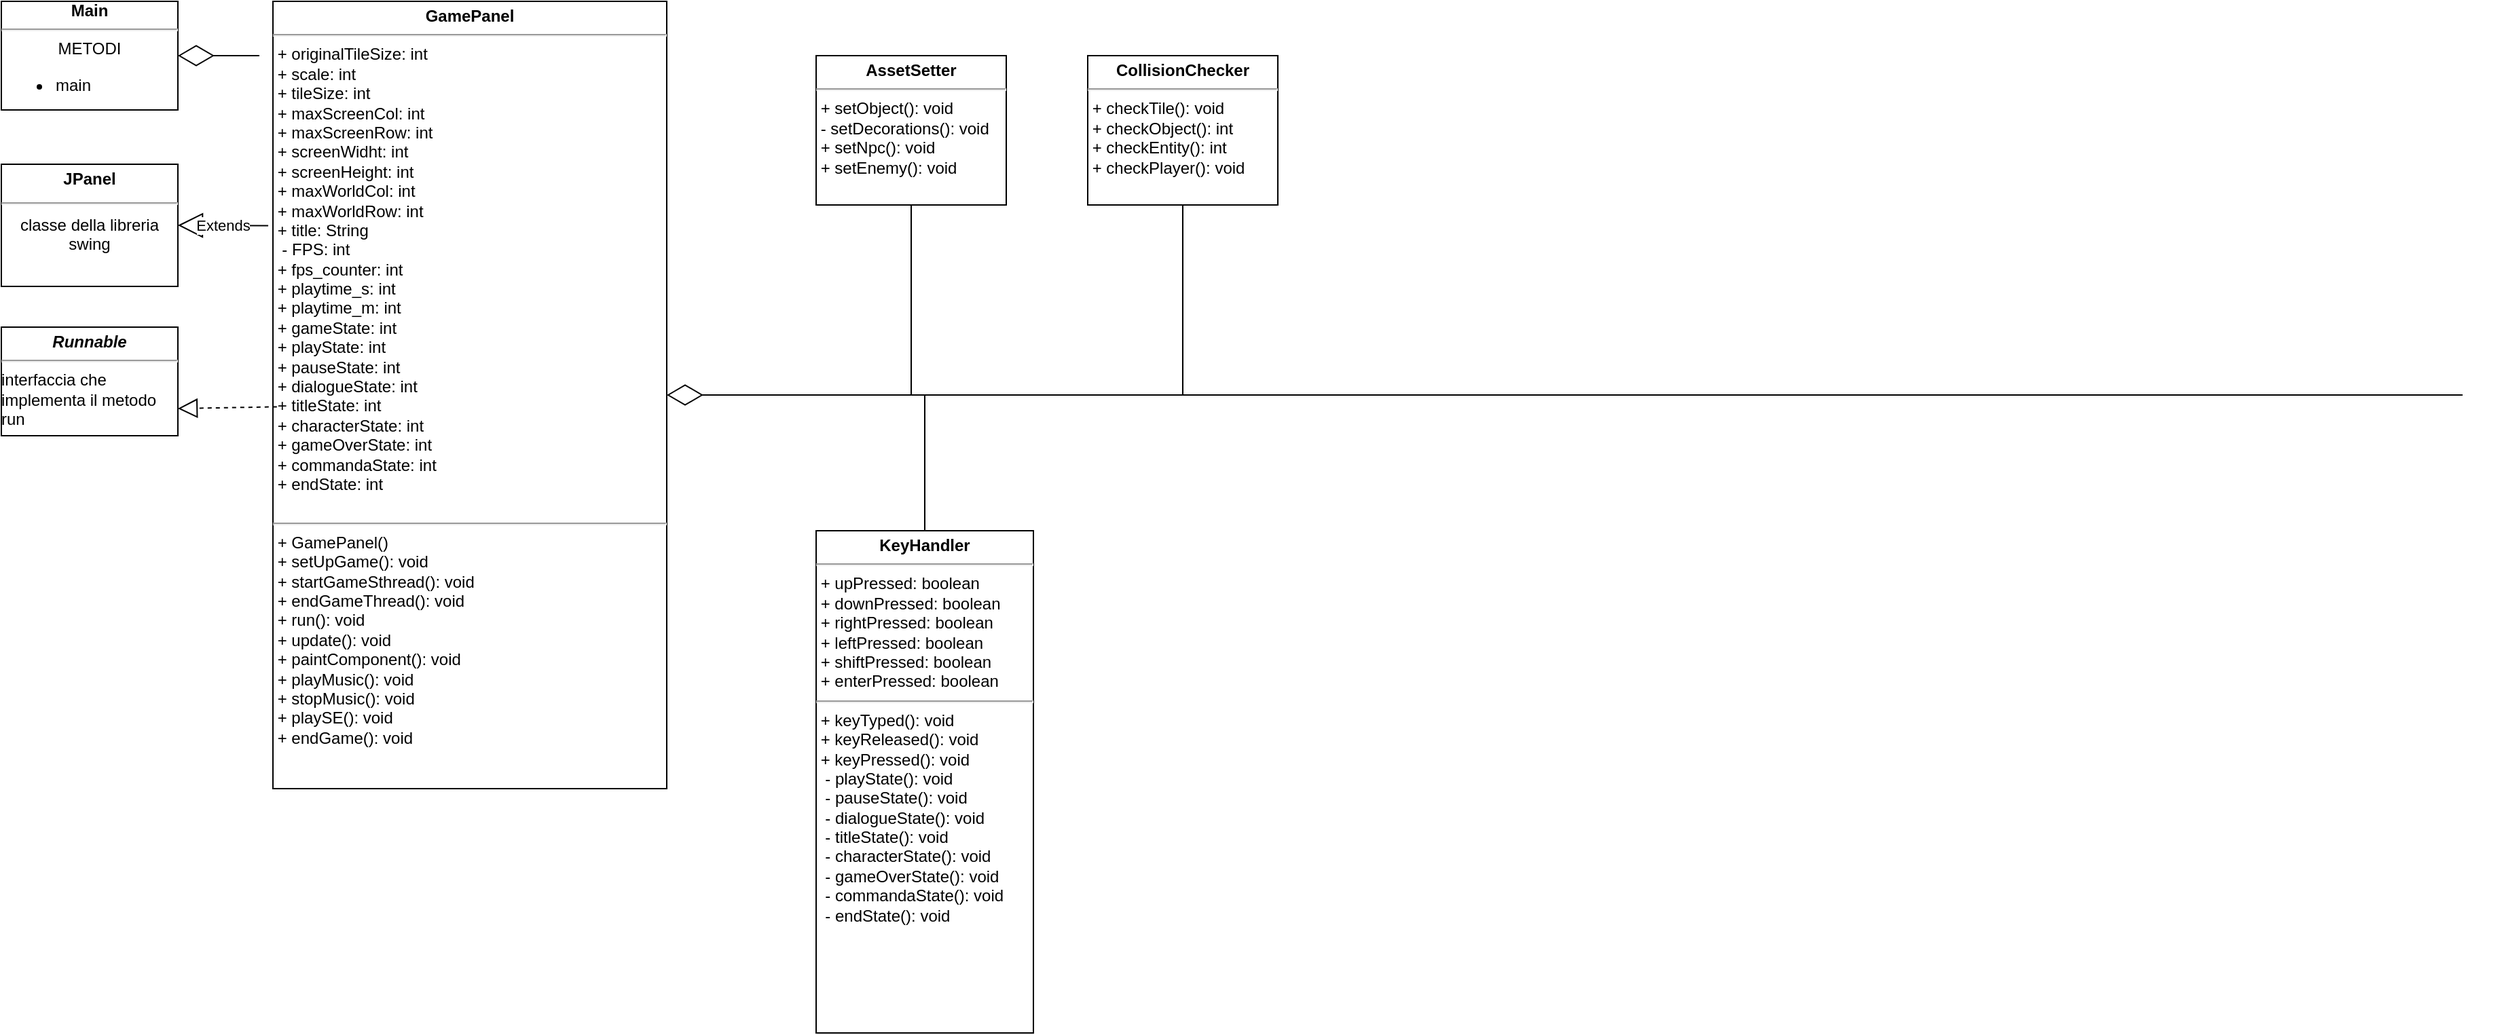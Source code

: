 <mxfile version="21.3.4" type="device">
  <diagram id="C5RBs43oDa-KdzZeNtuy" name="Page-1">
    <mxGraphModel dx="928" dy="573" grid="1" gridSize="10" guides="1" tooltips="1" connect="1" arrows="1" fold="1" page="1" pageScale="1" pageWidth="2027" pageHeight="2169" math="0" shadow="0">
      <root>
        <mxCell id="WIyWlLk6GJQsqaUBKTNV-0" />
        <mxCell id="WIyWlLk6GJQsqaUBKTNV-1" parent="WIyWlLk6GJQsqaUBKTNV-0" />
        <mxCell id="sjpf2KDpfiBGwPgZcdzE-1" value="&lt;b&gt;Main&lt;br&gt;&lt;/b&gt;&lt;hr&gt;METODI&lt;br&gt;&lt;ul&gt;&lt;li style=&quot;text-align: left;&quot;&gt;main&lt;/li&gt;&lt;/ul&gt;" style="verticalAlign=top;align=center;overflow=fill;fontSize=12;fontFamily=Helvetica;html=1;whiteSpace=wrap;" parent="WIyWlLk6GJQsqaUBKTNV-1" vertex="1">
          <mxGeometry x="40" y="40" width="130" height="80" as="geometry" />
        </mxCell>
        <mxCell id="sjpf2KDpfiBGwPgZcdzE-2" value="&lt;p style=&quot;text-align: center; margin: 4px 0px 0px;&quot;&gt;&lt;b&gt;GamePanel&lt;/b&gt;&lt;/p&gt;&lt;hr&gt;&amp;nbsp;+ originalTileSize: int&lt;br&gt;&amp;nbsp;+ scale: int&lt;br&gt;&amp;nbsp;+ tileSize: int&lt;br&gt;&amp;nbsp;+ maxScreenCol: int&lt;br&gt;&amp;nbsp;+ maxScreenRow: int&lt;br&gt;&amp;nbsp;+ screenWidht: int&lt;br&gt;&amp;nbsp;+ screenHeight: int&lt;br&gt;&amp;nbsp;+ maxWorldCol: int&lt;br&gt;&amp;nbsp;+ maxWorldRow: int&lt;br&gt;&amp;nbsp;+ title: String&lt;br&gt;&amp;nbsp; - FPS: int&lt;br&gt;&amp;nbsp;+ fps_counter: int&lt;br&gt;&amp;nbsp;+ playtime_s: int&lt;br&gt;&amp;nbsp;+ playtime_m: int&lt;br&gt;&amp;nbsp;+ gameState: int&lt;br&gt;&amp;nbsp;+ playState: int&lt;br&gt;&amp;nbsp;+ pauseState: int&lt;br&gt;&amp;nbsp;+ dialogueState: int&lt;br&gt;&amp;nbsp;+ titleState: int&lt;br&gt;&amp;nbsp;+ characterState: int&lt;br&gt;&amp;nbsp;+ gameOverState: int&lt;br&gt;&amp;nbsp;+ commandaState: int&lt;br&gt;&amp;nbsp;+ endState: int&lt;br&gt;&amp;nbsp;&lt;hr&gt;&amp;nbsp;+ GamePanel()&lt;br&gt;&amp;nbsp;+ setUpGame(): void&lt;br&gt;&amp;nbsp;+ startGameSthread(): void&lt;br&gt;&amp;nbsp;+ endGameThread(): void&lt;br&gt;&amp;nbsp;+ run(): void&lt;br&gt;&amp;nbsp;+ update(): void&lt;br&gt;&amp;nbsp;+ paintComponent(): void&lt;br&gt;&amp;nbsp;+ playMusic(): void&lt;br&gt;&amp;nbsp;+ stopMusic(): void&lt;br&gt;&amp;nbsp;+ playSE(): void&lt;br&gt;&amp;nbsp;+ endGame(): void&lt;br&gt;" style="verticalAlign=top;align=left;overflow=fill;fontSize=12;fontFamily=Helvetica;html=1;whiteSpace=wrap;" parent="WIyWlLk6GJQsqaUBKTNV-1" vertex="1">
          <mxGeometry x="240" y="40" width="290" height="580" as="geometry" />
        </mxCell>
        <mxCell id="sjpf2KDpfiBGwPgZcdzE-3" value="" style="endArrow=diamondThin;endFill=0;endSize=24;html=1;rounded=0;" parent="WIyWlLk6GJQsqaUBKTNV-1" target="sjpf2KDpfiBGwPgZcdzE-1" edge="1">
          <mxGeometry width="160" relative="1" as="geometry">
            <mxPoint x="230" y="80" as="sourcePoint" />
            <mxPoint x="450" y="149.5" as="targetPoint" />
          </mxGeometry>
        </mxCell>
        <mxCell id="sjpf2KDpfiBGwPgZcdzE-4" value="&lt;p style=&quot;margin:0px;margin-top:4px;text-align:center;&quot;&gt;&lt;/p&gt;&lt;div style=&quot;text-align: center; height: 2px;&quot;&gt;&lt;b&gt;JPanel&lt;/b&gt;&lt;/div&gt;&lt;div style=&quot;text-align: center; height: 2px;&quot;&gt;&lt;b&gt;&lt;br&gt;&lt;/b&gt;&lt;/div&gt;&lt;div style=&quot;text-align: center; height: 2px;&quot;&gt;&lt;b&gt;&lt;br&gt;&lt;/b&gt;&lt;/div&gt;&lt;div style=&quot;text-align: center; height: 2px;&quot;&gt;&lt;b&gt;&lt;br&gt;&lt;/b&gt;&lt;/div&gt;&lt;div style=&quot;text-align: center; height: 2px;&quot;&gt;&lt;b&gt;&lt;br&gt;&lt;/b&gt;&lt;/div&gt;&lt;div style=&quot;text-align: center; height: 2px;&quot;&gt;&lt;b&gt;&lt;br&gt;&lt;/b&gt;&lt;/div&gt;&lt;div style=&quot;text-align: center; height: 2px;&quot;&gt;&lt;b&gt;&lt;br&gt;&lt;/b&gt;&lt;/div&gt;&lt;div style=&quot;text-align: center; height: 2px;&quot;&gt;&lt;b&gt;&lt;br&gt;&lt;/b&gt;&lt;/div&gt;&lt;div style=&quot;text-align: center; height: 2px;&quot;&gt;&lt;b&gt;&lt;br&gt;&lt;/b&gt;&lt;/div&gt;&lt;div style=&quot;text-align: center; height: 2px;&quot;&gt;&lt;hr&gt;&lt;br&gt;&lt;/div&gt;&lt;div style=&quot;text-align: center; height: 2px;&quot;&gt;&lt;br&gt;&lt;/div&gt;&lt;div style=&quot;text-align: center; height: 2px;&quot;&gt;&lt;br&gt;&lt;/div&gt;&lt;div style=&quot;text-align: center; height: 2px;&quot;&gt;&lt;br&gt;&lt;/div&gt;&lt;div style=&quot;text-align: center; height: 2px;&quot;&gt;&lt;br&gt;&lt;/div&gt;&lt;div style=&quot;text-align: center; height: 2px;&quot;&gt;classe della libreria swing&lt;/div&gt;" style="verticalAlign=top;align=left;overflow=fill;fontSize=12;fontFamily=Helvetica;html=1;whiteSpace=wrap;" parent="WIyWlLk6GJQsqaUBKTNV-1" vertex="1">
          <mxGeometry x="40" y="160" width="130" height="90" as="geometry" />
        </mxCell>
        <mxCell id="sjpf2KDpfiBGwPgZcdzE-5" value="Extends" style="endArrow=block;endSize=16;endFill=0;html=1;rounded=0;exitX=-0.012;exitY=0.285;exitDx=0;exitDy=0;entryX=1;entryY=0.5;entryDx=0;entryDy=0;exitPerimeter=0;" parent="WIyWlLk6GJQsqaUBKTNV-1" source="sjpf2KDpfiBGwPgZcdzE-2" target="sjpf2KDpfiBGwPgZcdzE-4" edge="1">
          <mxGeometry width="160" relative="1" as="geometry">
            <mxPoint x="310" y="410" as="sourcePoint" />
            <mxPoint x="470" y="410" as="targetPoint" />
          </mxGeometry>
        </mxCell>
        <mxCell id="sjpf2KDpfiBGwPgZcdzE-6" value="&lt;p style=&quot;margin:0px;margin-top:4px;text-align:center;&quot;&gt;&lt;i&gt;&lt;b&gt;Runnable&lt;/b&gt;&lt;/i&gt;&lt;/p&gt;&lt;hr&gt;interfaccia che implementa il metodo run" style="verticalAlign=top;align=left;overflow=fill;fontSize=12;fontFamily=Helvetica;html=1;whiteSpace=wrap;" parent="WIyWlLk6GJQsqaUBKTNV-1" vertex="1">
          <mxGeometry x="40" y="280" width="130" height="80" as="geometry" />
        </mxCell>
        <mxCell id="sjpf2KDpfiBGwPgZcdzE-9" value="" style="endArrow=block;dashed=1;endFill=0;endSize=12;html=1;rounded=0;exitX=0.01;exitY=0.515;exitDx=0;exitDy=0;entryX=1;entryY=0.75;entryDx=0;entryDy=0;exitPerimeter=0;" parent="WIyWlLk6GJQsqaUBKTNV-1" source="sjpf2KDpfiBGwPgZcdzE-2" target="sjpf2KDpfiBGwPgZcdzE-6" edge="1">
          <mxGeometry width="160" relative="1" as="geometry">
            <mxPoint x="310" y="410" as="sourcePoint" />
            <mxPoint x="470" y="410" as="targetPoint" />
          </mxGeometry>
        </mxCell>
        <mxCell id="sjpf2KDpfiBGwPgZcdzE-10" value="" style="endArrow=diamondThin;endFill=0;endSize=24;html=1;rounded=0;entryX=1;entryY=0.5;entryDx=0;entryDy=0;" parent="WIyWlLk6GJQsqaUBKTNV-1" target="sjpf2KDpfiBGwPgZcdzE-2" edge="1">
          <mxGeometry width="160" relative="1" as="geometry">
            <mxPoint x="1852.462" y="330" as="sourcePoint" />
            <mxPoint x="510" y="420" as="targetPoint" />
            <Array as="points" />
          </mxGeometry>
        </mxCell>
        <mxCell id="sjpf2KDpfiBGwPgZcdzE-12" value="&lt;p style=&quot;margin:0px;margin-top:4px;text-align:center;&quot;&gt;&lt;b&gt;AssetSetter&lt;/b&gt;&lt;/p&gt;&lt;hr&gt;&amp;nbsp;+ setObject(): void&lt;br&gt;&amp;nbsp;- setDecorations(): void&lt;br&gt;&amp;nbsp;+ setNpc(): void&lt;br&gt;&amp;nbsp;+ setEnemy(): void" style="verticalAlign=top;align=left;overflow=fill;fontSize=12;fontFamily=Helvetica;html=1;whiteSpace=wrap;" parent="WIyWlLk6GJQsqaUBKTNV-1" vertex="1">
          <mxGeometry x="640" y="80" width="140" height="110" as="geometry" />
        </mxCell>
        <mxCell id="sjpf2KDpfiBGwPgZcdzE-14" value="" style="endArrow=none;html=1;rounded=0;entryX=0.5;entryY=1;entryDx=0;entryDy=0;" parent="WIyWlLk6GJQsqaUBKTNV-1" target="sjpf2KDpfiBGwPgZcdzE-12" edge="1">
          <mxGeometry width="50" height="50" relative="1" as="geometry">
            <mxPoint x="710" y="330" as="sourcePoint" />
            <mxPoint x="990" y="210" as="targetPoint" />
          </mxGeometry>
        </mxCell>
        <mxCell id="sjpf2KDpfiBGwPgZcdzE-15" value="&lt;p style=&quot;margin:0px;margin-top:4px;text-align:center;&quot;&gt;&lt;b&gt;CollisionChecker&lt;/b&gt;&lt;/p&gt;&lt;hr&gt;&amp;nbsp;+ checkTile(): void&lt;br&gt;&amp;nbsp;+ checkObject(): int&lt;br&gt;&amp;nbsp;+ checkEntity(): int&lt;br&gt;&amp;nbsp;+ checkPlayer(): void" style="verticalAlign=top;align=left;overflow=fill;fontSize=12;fontFamily=Helvetica;html=1;whiteSpace=wrap;" parent="WIyWlLk6GJQsqaUBKTNV-1" vertex="1">
          <mxGeometry x="840" y="80" width="140" height="110" as="geometry" />
        </mxCell>
        <mxCell id="sjpf2KDpfiBGwPgZcdzE-17" value="" style="endArrow=none;html=1;rounded=0;entryX=0.5;entryY=1;entryDx=0;entryDy=0;" parent="WIyWlLk6GJQsqaUBKTNV-1" target="sjpf2KDpfiBGwPgZcdzE-15" edge="1">
          <mxGeometry width="50" height="50" relative="1" as="geometry">
            <mxPoint x="910" y="330" as="sourcePoint" />
            <mxPoint x="940" y="180" as="targetPoint" />
          </mxGeometry>
        </mxCell>
        <mxCell id="sjpf2KDpfiBGwPgZcdzE-18" value="&lt;p style=&quot;margin:0px;margin-top:4px;text-align:center;&quot;&gt;&lt;b&gt;KeyHandler&lt;/b&gt;&lt;/p&gt;&lt;hr&gt;&amp;nbsp;+ upPressed: boolean&lt;br&gt;&amp;nbsp;+ downPressed: boolean&lt;br&gt;&amp;nbsp;+ rightPressed: boolean&lt;br&gt;&amp;nbsp;+ leftPressed: boolean&lt;br&gt;&amp;nbsp;+ shiftPressed: boolean&lt;br&gt;&amp;nbsp;+ enterPressed: boolean&lt;hr&gt;&amp;nbsp;+ keyTyped(): void&lt;br&gt;&amp;nbsp;+ keyReleased(): void&lt;br&gt;&amp;nbsp;+ keyPressed(): void&lt;br&gt;&amp;nbsp; - playState(): void&lt;br&gt;&amp;nbsp; - pauseState(): void&lt;br&gt;&amp;nbsp; - dialogueState(): void&lt;br&gt;&amp;nbsp; - titleState(): void&lt;br&gt;&amp;nbsp; - characterState(): void&lt;br&gt;&amp;nbsp; - gameOverState(): void&lt;br&gt;&amp;nbsp; - commandaState(): void&lt;br&gt;&amp;nbsp; - endState(): void" style="verticalAlign=top;align=left;overflow=fill;fontSize=12;fontFamily=Helvetica;html=1;whiteSpace=wrap;" parent="WIyWlLk6GJQsqaUBKTNV-1" vertex="1">
          <mxGeometry x="640" y="430" width="160" height="370" as="geometry" />
        </mxCell>
        <mxCell id="sjpf2KDpfiBGwPgZcdzE-19" value="" style="endArrow=none;html=1;rounded=0;exitX=0.5;exitY=0;exitDx=0;exitDy=0;" parent="WIyWlLk6GJQsqaUBKTNV-1" source="sjpf2KDpfiBGwPgZcdzE-18" edge="1">
          <mxGeometry width="50" height="50" relative="1" as="geometry">
            <mxPoint x="630" y="470" as="sourcePoint" />
            <mxPoint x="720" y="330" as="targetPoint" />
          </mxGeometry>
        </mxCell>
      </root>
    </mxGraphModel>
  </diagram>
</mxfile>
